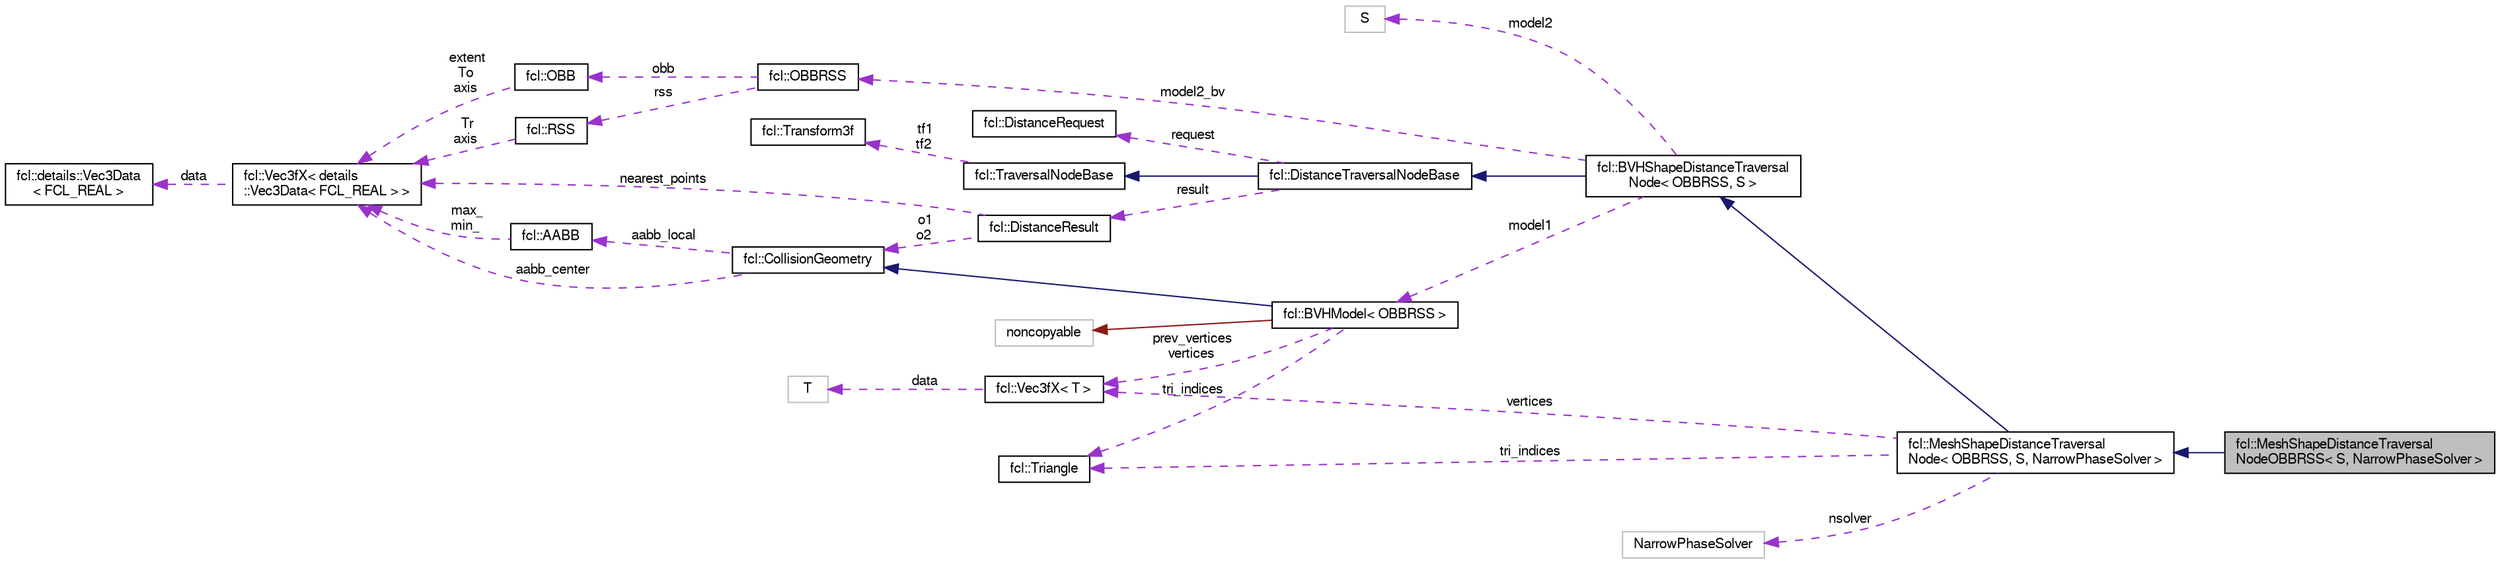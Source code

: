 digraph "fcl::MeshShapeDistanceTraversalNodeOBBRSS&lt; S, NarrowPhaseSolver &gt;"
{
  edge [fontname="FreeSans",fontsize="10",labelfontname="FreeSans",labelfontsize="10"];
  node [fontname="FreeSans",fontsize="10",shape=record];
  rankdir="LR";
  Node1 [label="fcl::MeshShapeDistanceTraversal\lNodeOBBRSS\< S, NarrowPhaseSolver \>",height=0.2,width=0.4,color="black", fillcolor="grey75", style="filled" fontcolor="black"];
  Node2 -> Node1 [dir="back",color="midnightblue",fontsize="10",style="solid",fontname="FreeSans"];
  Node2 [label="fcl::MeshShapeDistanceTraversal\lNode\< OBBRSS, S, NarrowPhaseSolver \>",height=0.2,width=0.4,color="black", fillcolor="white", style="filled",URL="$a00112.html"];
  Node3 -> Node2 [dir="back",color="midnightblue",fontsize="10",style="solid",fontname="FreeSans"];
  Node3 [label="fcl::BVHShapeDistanceTraversal\lNode\< OBBRSS, S \>",height=0.2,width=0.4,color="black", fillcolor="white", style="filled",URL="$a00020.html"];
  Node4 -> Node3 [dir="back",color="midnightblue",fontsize="10",style="solid",fontname="FreeSans"];
  Node4 [label="fcl::DistanceTraversalNodeBase",height=0.2,width=0.4,color="black", fillcolor="white", style="filled",URL="$a00046.html",tooltip="Node structure encoding the information required for distance traversal. "];
  Node5 -> Node4 [dir="back",color="midnightblue",fontsize="10",style="solid",fontname="FreeSans"];
  Node5 [label="fcl::TraversalNodeBase",height=0.2,width=0.4,color="black", fillcolor="white", style="filled",URL="$a00214.html",tooltip="Node structure encoding the information required for traversal. "];
  Node6 -> Node5 [dir="back",color="darkorchid3",fontsize="10",style="dashed",label=" tf1\ntf2" ,fontname="FreeSans"];
  Node6 [label="fcl::Transform3f",height=0.2,width=0.4,color="black", fillcolor="white", style="filled",URL="$a00212.html",tooltip="Simple transform class used locally by InterpMotion. "];
  Node7 -> Node4 [dir="back",color="darkorchid3",fontsize="10",style="dashed",label=" result" ,fontname="FreeSans"];
  Node7 [label="fcl::DistanceResult",height=0.2,width=0.4,color="black", fillcolor="white", style="filled",URL="$a00045.html",tooltip="distance result "];
  Node8 -> Node7 [dir="back",color="darkorchid3",fontsize="10",style="dashed",label=" nearest_points" ,fontname="FreeSans"];
  Node8 [label="fcl::Vec3fX\< details\l::Vec3Data\< FCL_REAL \> \>",height=0.2,width=0.4,color="black", fillcolor="white", style="filled",URL="$a00223.html"];
  Node9 -> Node8 [dir="back",color="darkorchid3",fontsize="10",style="dashed",label=" data" ,fontname="FreeSans"];
  Node9 [label="fcl::details::Vec3Data\l\< FCL_REAL \>",height=0.2,width=0.4,color="black", fillcolor="white", style="filled",URL="$a00222.html"];
  Node10 -> Node7 [dir="back",color="darkorchid3",fontsize="10",style="dashed",label=" o1\no2" ,fontname="FreeSans"];
  Node10 [label="fcl::CollisionGeometry",height=0.2,width=0.4,color="black", fillcolor="white", style="filled",URL="$a00028.html",tooltip="The geometry for the object for collision or distance computation. "];
  Node8 -> Node10 [dir="back",color="darkorchid3",fontsize="10",style="dashed",label=" aabb_center" ,fontname="FreeSans"];
  Node11 -> Node10 [dir="back",color="darkorchid3",fontsize="10",style="dashed",label=" aabb_local" ,fontname="FreeSans"];
  Node11 [label="fcl::AABB",height=0.2,width=0.4,color="black", fillcolor="white", style="filled",URL="$a00003.html",tooltip="A class describing the AABB collision structure, which is a box in 3D space determined by two diagona..."];
  Node8 -> Node11 [dir="back",color="darkorchid3",fontsize="10",style="dashed",label=" max_\nmin_" ,fontname="FreeSans"];
  Node12 -> Node4 [dir="back",color="darkorchid3",fontsize="10",style="dashed",label=" request" ,fontname="FreeSans"];
  Node12 [label="fcl::DistanceRequest",height=0.2,width=0.4,color="black", fillcolor="white", style="filled",URL="$a00044.html",tooltip="request to the distance computation "];
  Node13 -> Node3 [dir="back",color="darkorchid3",fontsize="10",style="dashed",label=" model1" ,fontname="FreeSans"];
  Node13 [label="fcl::BVHModel\< OBBRSS \>",height=0.2,width=0.4,color="black", fillcolor="white", style="filled",URL="$a00018.html"];
  Node10 -> Node13 [dir="back",color="midnightblue",fontsize="10",style="solid",fontname="FreeSans"];
  Node14 -> Node13 [dir="back",color="firebrick4",fontsize="10",style="solid",fontname="FreeSans"];
  Node14 [label="noncopyable",height=0.2,width=0.4,color="grey75", fillcolor="white", style="filled"];
  Node15 -> Node13 [dir="back",color="darkorchid3",fontsize="10",style="dashed",label=" prev_vertices\nvertices" ,fontname="FreeSans"];
  Node15 [label="fcl::Vec3fX\< T \>",height=0.2,width=0.4,color="black", fillcolor="white", style="filled",URL="$a00223.html",tooltip="Vector3 class wrapper. The core data is in the template parameter class. "];
  Node16 -> Node15 [dir="back",color="darkorchid3",fontsize="10",style="dashed",label=" data" ,fontname="FreeSans"];
  Node16 [label="T",height=0.2,width=0.4,color="grey75", fillcolor="white", style="filled"];
  Node17 -> Node13 [dir="back",color="darkorchid3",fontsize="10",style="dashed",label=" tri_indices" ,fontname="FreeSans"];
  Node17 [label="fcl::Triangle",height=0.2,width=0.4,color="black", fillcolor="white", style="filled",URL="$a00215.html",tooltip="Triangle with 3 indices for points. "];
  Node18 -> Node3 [dir="back",color="darkorchid3",fontsize="10",style="dashed",label=" model2_bv" ,fontname="FreeSans"];
  Node18 [label="fcl::OBBRSS",height=0.2,width=0.4,color="black", fillcolor="white", style="filled",URL="$a00135.html",tooltip="Class merging the OBB and RSS, can handle collision and distance simultaneously. "];
  Node19 -> Node18 [dir="back",color="darkorchid3",fontsize="10",style="dashed",label=" obb" ,fontname="FreeSans"];
  Node19 [label="fcl::OBB",height=0.2,width=0.4,color="black", fillcolor="white", style="filled",URL="$a00134.html",tooltip="Oriented bounding box class. "];
  Node8 -> Node19 [dir="back",color="darkorchid3",fontsize="10",style="dashed",label=" extent\nTo\naxis" ,fontname="FreeSans"];
  Node20 -> Node18 [dir="back",color="darkorchid3",fontsize="10",style="dashed",label=" rss" ,fontname="FreeSans"];
  Node20 [label="fcl::RSS",height=0.2,width=0.4,color="black", fillcolor="white", style="filled",URL="$a00156.html",tooltip="A class for rectangle sphere-swept bounding volume. "];
  Node8 -> Node20 [dir="back",color="darkorchid3",fontsize="10",style="dashed",label=" Tr\naxis" ,fontname="FreeSans"];
  Node21 -> Node3 [dir="back",color="darkorchid3",fontsize="10",style="dashed",label=" model2" ,fontname="FreeSans"];
  Node21 [label="S",height=0.2,width=0.4,color="grey75", fillcolor="white", style="filled"];
  Node22 -> Node2 [dir="back",color="darkorchid3",fontsize="10",style="dashed",label=" nsolver" ,fontname="FreeSans"];
  Node22 [label="NarrowPhaseSolver",height=0.2,width=0.4,color="grey75", fillcolor="white", style="filled"];
  Node15 -> Node2 [dir="back",color="darkorchid3",fontsize="10",style="dashed",label=" vertices" ,fontname="FreeSans"];
  Node17 -> Node2 [dir="back",color="darkorchid3",fontsize="10",style="dashed",label=" tri_indices" ,fontname="FreeSans"];
}
